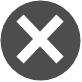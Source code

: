 <mxfile version="20.3.2" type="device"><diagram id="J2OuSg8uE9UjYtb7iVZ3" name="Seite-1"><mxGraphModel dx="234" dy="145" grid="1" gridSize="10" guides="1" tooltips="1" connect="1" arrows="1" fold="1" page="1" pageScale="1" pageWidth="827" pageHeight="1169" math="0" shadow="0"><root><mxCell id="0"/><mxCell id="1" parent="0"/><mxCell id="jsQkhQ0OJXzl_wamgXhh-3" value="" style="ellipse;whiteSpace=wrap;html=1;aspect=fixed;strokeWidth=0;fillColor=#4D4D4D;strokeColor=none;" parent="1" vertex="1"><mxGeometry x="80" y="50" width="40" height="40" as="geometry"/></mxCell><mxCell id="_MvZUE5HrNHRr6_PRhPI-2" value="" style="endArrow=none;html=1;rounded=1;strokeWidth=5;strokeColor=#FFFFFF;" edge="1" parent="1"><mxGeometry width="50" height="50" relative="1" as="geometry"><mxPoint x="110" y="80" as="sourcePoint"/><mxPoint x="90" y="59" as="targetPoint"/></mxGeometry></mxCell><mxCell id="_MvZUE5HrNHRr6_PRhPI-3" value="" style="endArrow=none;html=1;rounded=1;strokeWidth=5;strokeColor=#FFFFFF;" edge="1" parent="1"><mxGeometry width="50" height="50" relative="1" as="geometry"><mxPoint x="90" y="80" as="sourcePoint"/><mxPoint x="110" y="59" as="targetPoint"/></mxGeometry></mxCell></root></mxGraphModel></diagram></mxfile>